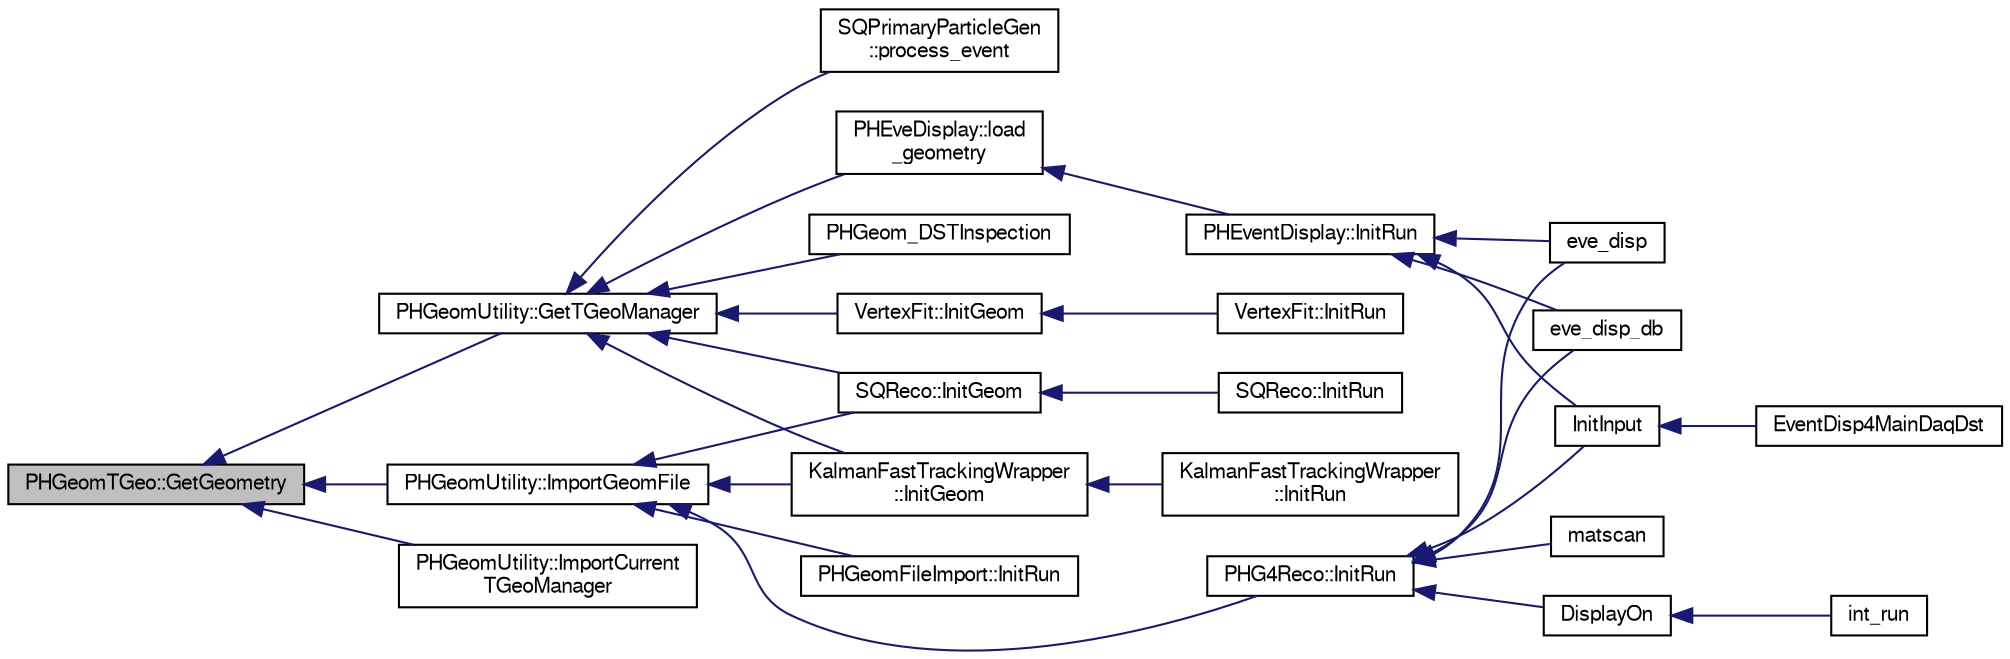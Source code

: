 digraph "PHGeomTGeo::GetGeometry"
{
  bgcolor="transparent";
  edge [fontname="FreeSans",fontsize="10",labelfontname="FreeSans",labelfontsize="10"];
  node [fontname="FreeSans",fontsize="10",shape=record];
  rankdir="LR";
  Node1 [label="PHGeomTGeo::GetGeometry",height=0.2,width=0.4,color="black", fillcolor="grey75", style="filled" fontcolor="black"];
  Node1 -> Node2 [dir="back",color="midnightblue",fontsize="10",style="solid",fontname="FreeSans"];
  Node2 [label="PHGeomUtility::GetTGeoManager",height=0.2,width=0.4,color="black",URL="$d2/da1/classPHGeomUtility.html#aa80925b14430021ea70d0b906af8e885",tooltip="Main user interface: DST node -&gt; TGeoManager for downstream use. "];
  Node2 -> Node3 [dir="back",color="midnightblue",fontsize="10",style="solid",fontname="FreeSans"];
  Node3 [label="SQPrimaryParticleGen\l::process_event",height=0.2,width=0.4,color="black",URL="$d4/d06/classSQPrimaryParticleGen.html#a405112dedb0671ec479a1286faca433b"];
  Node2 -> Node4 [dir="back",color="midnightblue",fontsize="10",style="solid",fontname="FreeSans"];
  Node4 [label="PHEveDisplay::load\l_geometry",height=0.2,width=0.4,color="black",URL="$df/d41/classPHEveDisplay.html#aebe110b9ffdbada7535ce4c5ceb7736d"];
  Node4 -> Node5 [dir="back",color="midnightblue",fontsize="10",style="solid",fontname="FreeSans"];
  Node5 [label="PHEventDisplay::InitRun",height=0.2,width=0.4,color="black",URL="$d1/dce/classPHEventDisplay.html#a41be51990798d21514cd311258511f42",tooltip="Run initialization. "];
  Node5 -> Node6 [dir="back",color="midnightblue",fontsize="10",style="solid",fontname="FreeSans"];
  Node6 [label="eve_disp",height=0.2,width=0.4,color="black",URL="$d2/d96/eve__disp_8C.html#abeb034dea489ef1866373d2464ec5721"];
  Node5 -> Node7 [dir="back",color="midnightblue",fontsize="10",style="solid",fontname="FreeSans"];
  Node7 [label="eve_disp_db",height=0.2,width=0.4,color="black",URL="$de/d2a/eve__disp__db_8C.html#aa8b45dd9cf940c8aff427aed5d9db19f"];
  Node5 -> Node8 [dir="back",color="midnightblue",fontsize="10",style="solid",fontname="FreeSans"];
  Node8 [label="InitInput",height=0.2,width=0.4,color="black",URL="$d6/d9e/EventDisp4MainDaqDst_8C.html#a9d62acc9c2150e00b509d9d553d7d6c1"];
  Node8 -> Node9 [dir="back",color="midnightblue",fontsize="10",style="solid",fontname="FreeSans"];
  Node9 [label="EventDisp4MainDaqDst",height=0.2,width=0.4,color="black",URL="$d6/d9e/EventDisp4MainDaqDst_8C.html#a52e0269749883c6976db81717ead7d9b"];
  Node2 -> Node10 [dir="back",color="midnightblue",fontsize="10",style="solid",fontname="FreeSans"];
  Node10 [label="PHGeom_DSTInspection",height=0.2,width=0.4,color="black",URL="$d6/deb/PHGeom__DSTInspection_8C.html#a8a06a40e2950cd31dda512c040049cd0"];
  Node2 -> Node11 [dir="back",color="midnightblue",fontsize="10",style="solid",fontname="FreeSans"];
  Node11 [label="KalmanFastTrackingWrapper\l::InitGeom",height=0.2,width=0.4,color="black",URL="$d4/dff/classKalmanFastTrackingWrapper.html#a11d29287a0249d9ab26b030b4883515a"];
  Node11 -> Node12 [dir="back",color="midnightblue",fontsize="10",style="solid",fontname="FreeSans"];
  Node12 [label="KalmanFastTrackingWrapper\l::InitRun",height=0.2,width=0.4,color="black",URL="$d4/dff/classKalmanFastTrackingWrapper.html#a3bb9169cefe8ea8969f0ec5661baca2b"];
  Node2 -> Node13 [dir="back",color="midnightblue",fontsize="10",style="solid",fontname="FreeSans"];
  Node13 [label="SQReco::InitGeom",height=0.2,width=0.4,color="black",URL="$df/df2/classSQReco.html#a66e290d6ce11a576f9c76ab6c84ce132"];
  Node13 -> Node14 [dir="back",color="midnightblue",fontsize="10",style="solid",fontname="FreeSans"];
  Node14 [label="SQReco::InitRun",height=0.2,width=0.4,color="black",URL="$df/df2/classSQReco.html#ac7504718746454c2518be860d2224802"];
  Node2 -> Node15 [dir="back",color="midnightblue",fontsize="10",style="solid",fontname="FreeSans"];
  Node15 [label="VertexFit::InitGeom",height=0.2,width=0.4,color="black",URL="$d1/d13/classVertexFit.html#ad7a5852b17237bf3dbcfba6912173075"];
  Node15 -> Node16 [dir="back",color="midnightblue",fontsize="10",style="solid",fontname="FreeSans"];
  Node16 [label="VertexFit::InitRun",height=0.2,width=0.4,color="black",URL="$d1/d13/classVertexFit.html#a818383ba3a5c7c386c5c8bb3328aa0a3"];
  Node1 -> Node17 [dir="back",color="midnightblue",fontsize="10",style="solid",fontname="FreeSans"];
  Node17 [label="PHGeomUtility::ImportCurrent\lTGeoManager",height=0.2,width=0.4,color="black",URL="$d2/da1/classPHGeomUtility.html#ae053065752b1bff9f63f585b6fefc68b",tooltip="gGeoManager -&gt; DST node "];
  Node1 -> Node18 [dir="back",color="midnightblue",fontsize="10",style="solid",fontname="FreeSans"];
  Node18 [label="PHGeomUtility::ImportGeomFile",height=0.2,width=0.4,color="black",URL="$d2/da1/classPHGeomUtility.html#a4a80252bedb22198d011065e41aa669e",tooltip="TGeo ROOT/GDML/Macro file -&gt; DST node with automatic file type discrimination based on file names..."];
  Node18 -> Node19 [dir="back",color="midnightblue",fontsize="10",style="solid",fontname="FreeSans"];
  Node19 [label="PHGeomFileImport::InitRun",height=0.2,width=0.4,color="black",URL="$de/d0f/classPHGeomFileImport.html#aec25f7186f832f7d3bf4c5cce29fcd3b"];
  Node18 -> Node11 [dir="back",color="midnightblue",fontsize="10",style="solid",fontname="FreeSans"];
  Node18 -> Node13 [dir="back",color="midnightblue",fontsize="10",style="solid",fontname="FreeSans"];
  Node18 -> Node20 [dir="back",color="midnightblue",fontsize="10",style="solid",fontname="FreeSans"];
  Node20 [label="PHG4Reco::InitRun",height=0.2,width=0.4,color="black",URL="$d0/d78/classPHG4Reco.html#a9d8228ce8682c19cd6be2f6b44ec847b"];
  Node20 -> Node21 [dir="back",color="midnightblue",fontsize="10",style="solid",fontname="FreeSans"];
  Node21 [label="DisplayOn",height=0.2,width=0.4,color="black",URL="$da/d76/E1039Shielding_2DisplayOn_8C.html#a8ac4d6fb78f920957b354f88d6195f54"];
  Node21 -> Node22 [dir="back",color="midnightblue",fontsize="10",style="solid",fontname="FreeSans"];
  Node22 [label="int_run",height=0.2,width=0.4,color="black",URL="$d1/da2/E1039Shielding_2int__run_8C.html#a088590a1a5b93b904ba076de8ca1ef82"];
  Node20 -> Node6 [dir="back",color="midnightblue",fontsize="10",style="solid",fontname="FreeSans"];
  Node20 -> Node7 [dir="back",color="midnightblue",fontsize="10",style="solid",fontname="FreeSans"];
  Node20 -> Node8 [dir="back",color="midnightblue",fontsize="10",style="solid",fontname="FreeSans"];
  Node20 -> Node23 [dir="back",color="midnightblue",fontsize="10",style="solid",fontname="FreeSans"];
  Node23 [label="matscan",height=0.2,width=0.4,color="black",URL="$d9/d1d/matscan_8C.html#a98ccbc6135fead542f3c4d1dd6882d63"];
}
